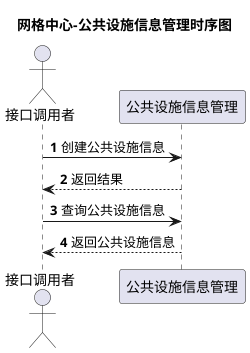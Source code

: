 @startuml
title 网格中心-公共设施信息管理时序图

actor 接口调用者 as user
participant 公共设施信息管理 as public

autonumber
user->public:创建公共设施信息
public-->user:返回结果
user->public:查询公共设施信息
public-->user:返回公共设施信息

@enduml